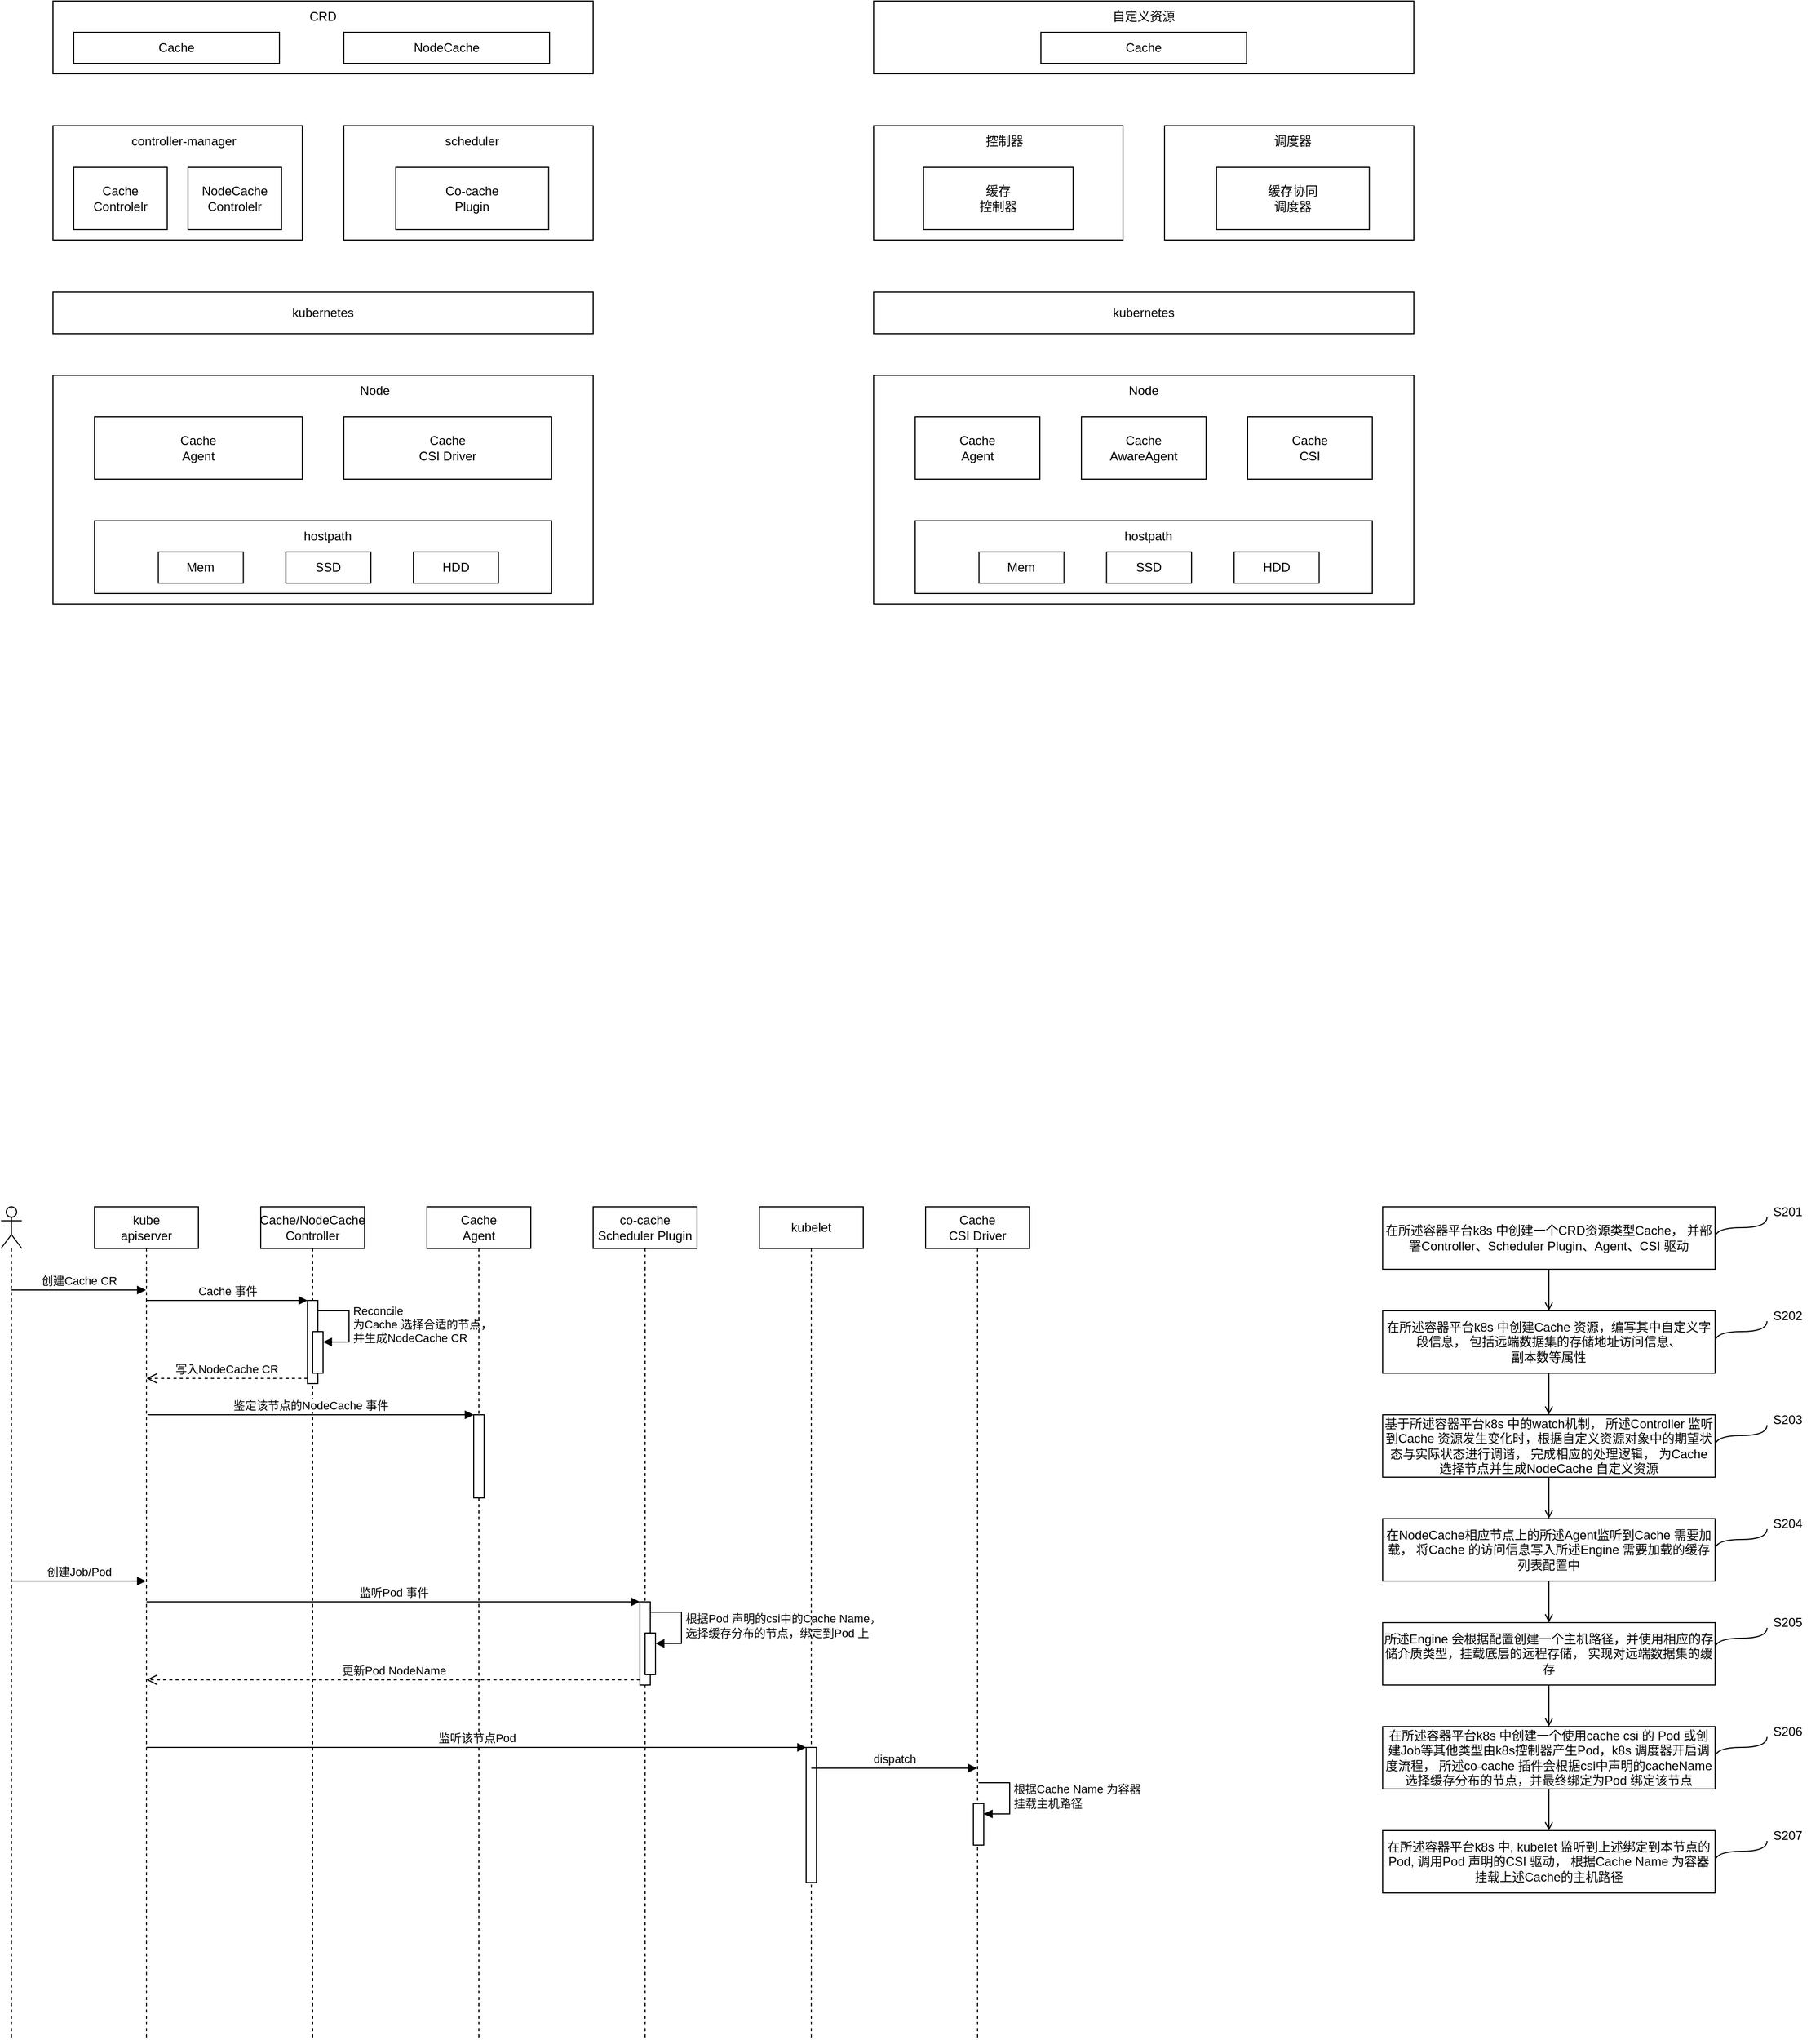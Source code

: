 <mxfile version="21.2.3" type="github">
  <diagram name="第 1 页" id="z0oG-mKyvX9SuO6VliDq">
    <mxGraphModel dx="1434" dy="756" grid="0" gridSize="10" guides="1" tooltips="1" connect="1" arrows="1" fold="1" page="0" pageScale="1" pageWidth="827" pageHeight="1169" math="0" shadow="0">
      <root>
        <mxCell id="0" />
        <mxCell id="1" parent="0" />
        <mxCell id="Hmux4KGo7t67pJO13rqE-40" value="kubernetes" style="rounded=0;whiteSpace=wrap;html=1;" vertex="1" parent="1">
          <mxGeometry x="80" y="320" width="520" height="40" as="geometry" />
        </mxCell>
        <mxCell id="Hmux4KGo7t67pJO13rqE-43" value="" style="group" vertex="1" connectable="0" parent="1">
          <mxGeometry x="80" y="160" width="240" height="110" as="geometry" />
        </mxCell>
        <mxCell id="Hmux4KGo7t67pJO13rqE-6" value="" style="rounded=0;whiteSpace=wrap;html=1;" vertex="1" parent="Hmux4KGo7t67pJO13rqE-43">
          <mxGeometry width="240" height="110" as="geometry" />
        </mxCell>
        <mxCell id="Hmux4KGo7t67pJO13rqE-8" value="controller-manager" style="text;html=1;strokeColor=none;fillColor=none;align=center;verticalAlign=middle;whiteSpace=wrap;rounded=0;movable=1;resizable=1;rotatable=1;deletable=1;editable=1;locked=0;connectable=1;" vertex="1" parent="Hmux4KGo7t67pJO13rqE-43">
          <mxGeometry x="36" width="180" height="30" as="geometry" />
        </mxCell>
        <mxCell id="Hmux4KGo7t67pJO13rqE-11" value="Cache &lt;br&gt;Controlelr" style="rounded=0;whiteSpace=wrap;html=1;" vertex="1" parent="Hmux4KGo7t67pJO13rqE-43">
          <mxGeometry x="20" y="40" width="90" height="60" as="geometry" />
        </mxCell>
        <mxCell id="Hmux4KGo7t67pJO13rqE-116" value="NodeCache &lt;br&gt;Controlelr" style="rounded=0;whiteSpace=wrap;html=1;" vertex="1" parent="Hmux4KGo7t67pJO13rqE-43">
          <mxGeometry x="130" y="40" width="90" height="60" as="geometry" />
        </mxCell>
        <mxCell id="Hmux4KGo7t67pJO13rqE-36" value="" style="rounded=0;whiteSpace=wrap;html=1;" vertex="1" parent="1">
          <mxGeometry x="360" y="160" width="240" height="110" as="geometry" />
        </mxCell>
        <mxCell id="Hmux4KGo7t67pJO13rqE-37" value="scheduler" style="text;html=1;strokeColor=none;fillColor=none;align=center;verticalAlign=middle;whiteSpace=wrap;rounded=0;movable=1;resizable=1;rotatable=1;deletable=1;editable=1;locked=0;connectable=1;" vertex="1" parent="1">
          <mxGeometry x="412.141" y="160" width="142.857" height="30" as="geometry" />
        </mxCell>
        <mxCell id="Hmux4KGo7t67pJO13rqE-38" value="Co-cache&lt;br&gt;Plugin" style="rounded=0;whiteSpace=wrap;html=1;" vertex="1" parent="1">
          <mxGeometry x="410" y="200" width="147.14" height="60" as="geometry" />
        </mxCell>
        <mxCell id="Hmux4KGo7t67pJO13rqE-48" value="Cache/NodeCache&lt;br&gt;Controller" style="shape=umlLifeline;perimeter=lifelinePerimeter;whiteSpace=wrap;html=1;container=1;dropTarget=0;collapsible=0;recursiveResize=0;outlineConnect=0;portConstraint=eastwest;newEdgeStyle={&quot;edgeStyle&quot;:&quot;elbowEdgeStyle&quot;,&quot;elbow&quot;:&quot;vertical&quot;,&quot;curved&quot;:0,&quot;rounded&quot;:0};" vertex="1" parent="1">
          <mxGeometry x="280" y="1200" width="100" height="800" as="geometry" />
        </mxCell>
        <mxCell id="Hmux4KGo7t67pJO13rqE-81" value="" style="html=1;points=[];perimeter=orthogonalPerimeter;outlineConnect=0;targetShapes=umlLifeline;portConstraint=eastwest;newEdgeStyle={&quot;edgeStyle&quot;:&quot;elbowEdgeStyle&quot;,&quot;elbow&quot;:&quot;vertical&quot;,&quot;curved&quot;:0,&quot;rounded&quot;:0};" vertex="1" parent="Hmux4KGo7t67pJO13rqE-48">
          <mxGeometry x="45" y="90" width="10" height="80" as="geometry" />
        </mxCell>
        <mxCell id="Hmux4KGo7t67pJO13rqE-84" value="" style="html=1;points=[];perimeter=orthogonalPerimeter;outlineConnect=0;targetShapes=umlLifeline;portConstraint=eastwest;newEdgeStyle={&quot;edgeStyle&quot;:&quot;elbowEdgeStyle&quot;,&quot;elbow&quot;:&quot;vertical&quot;,&quot;curved&quot;:0,&quot;rounded&quot;:0};" vertex="1" parent="Hmux4KGo7t67pJO13rqE-48">
          <mxGeometry x="50" y="120" width="10" height="40" as="geometry" />
        </mxCell>
        <mxCell id="Hmux4KGo7t67pJO13rqE-85" value="Reconcile&lt;br&gt;为Cache 选择合适的节点，&lt;br&gt;并生成NodeCache CR" style="html=1;align=left;spacingLeft=2;endArrow=block;rounded=0;edgeStyle=orthogonalEdgeStyle;curved=0;rounded=0;" edge="1" target="Hmux4KGo7t67pJO13rqE-84" parent="Hmux4KGo7t67pJO13rqE-48">
          <mxGeometry relative="1" as="geometry">
            <mxPoint x="55" y="100" as="sourcePoint" />
            <Array as="points">
              <mxPoint x="85" y="130" />
            </Array>
          </mxGeometry>
        </mxCell>
        <mxCell id="Hmux4KGo7t67pJO13rqE-49" value="Cache&lt;br&gt;Agent" style="shape=umlLifeline;perimeter=lifelinePerimeter;whiteSpace=wrap;html=1;container=1;dropTarget=0;collapsible=0;recursiveResize=0;outlineConnect=0;portConstraint=eastwest;newEdgeStyle={&quot;edgeStyle&quot;:&quot;elbowEdgeStyle&quot;,&quot;elbow&quot;:&quot;vertical&quot;,&quot;curved&quot;:0,&quot;rounded&quot;:0};" vertex="1" parent="1">
          <mxGeometry x="440" y="1200" width="100" height="800" as="geometry" />
        </mxCell>
        <mxCell id="Hmux4KGo7t67pJO13rqE-86" value="" style="html=1;points=[];perimeter=orthogonalPerimeter;outlineConnect=0;targetShapes=umlLifeline;portConstraint=eastwest;newEdgeStyle={&quot;edgeStyle&quot;:&quot;elbowEdgeStyle&quot;,&quot;elbow&quot;:&quot;vertical&quot;,&quot;curved&quot;:0,&quot;rounded&quot;:0};" vertex="1" parent="Hmux4KGo7t67pJO13rqE-49">
          <mxGeometry x="45" y="200" width="10" height="80" as="geometry" />
        </mxCell>
        <mxCell id="Hmux4KGo7t67pJO13rqE-50" value="co-cache&lt;br&gt;Scheduler Plugin" style="shape=umlLifeline;perimeter=lifelinePerimeter;whiteSpace=wrap;html=1;container=1;dropTarget=0;collapsible=0;recursiveResize=0;outlineConnect=0;portConstraint=eastwest;newEdgeStyle={&quot;edgeStyle&quot;:&quot;elbowEdgeStyle&quot;,&quot;elbow&quot;:&quot;vertical&quot;,&quot;curved&quot;:0,&quot;rounded&quot;:0};" vertex="1" parent="1">
          <mxGeometry x="600" y="1200" width="100" height="800" as="geometry" />
        </mxCell>
        <mxCell id="Hmux4KGo7t67pJO13rqE-120" value="" style="html=1;points=[];perimeter=orthogonalPerimeter;outlineConnect=0;targetShapes=umlLifeline;portConstraint=eastwest;newEdgeStyle={&quot;edgeStyle&quot;:&quot;elbowEdgeStyle&quot;,&quot;elbow&quot;:&quot;vertical&quot;,&quot;curved&quot;:0,&quot;rounded&quot;:0};" vertex="1" parent="Hmux4KGo7t67pJO13rqE-50">
          <mxGeometry x="45" y="380" width="10" height="80" as="geometry" />
        </mxCell>
        <mxCell id="Hmux4KGo7t67pJO13rqE-123" value="" style="html=1;points=[];perimeter=orthogonalPerimeter;outlineConnect=0;targetShapes=umlLifeline;portConstraint=eastwest;newEdgeStyle={&quot;edgeStyle&quot;:&quot;elbowEdgeStyle&quot;,&quot;elbow&quot;:&quot;vertical&quot;,&quot;curved&quot;:0,&quot;rounded&quot;:0};" vertex="1" parent="Hmux4KGo7t67pJO13rqE-50">
          <mxGeometry x="50" y="410" width="10" height="40" as="geometry" />
        </mxCell>
        <mxCell id="Hmux4KGo7t67pJO13rqE-124" value="根据Pod 声明的csi中的Cache Name，&lt;br&gt;选择缓存分布的节点，绑定到Pod 上" style="html=1;align=left;spacingLeft=2;endArrow=block;rounded=0;edgeStyle=orthogonalEdgeStyle;curved=0;rounded=0;" edge="1" target="Hmux4KGo7t67pJO13rqE-123" parent="Hmux4KGo7t67pJO13rqE-50">
          <mxGeometry relative="1" as="geometry">
            <mxPoint x="55" y="390" as="sourcePoint" />
            <Array as="points">
              <mxPoint x="85" y="420" />
            </Array>
          </mxGeometry>
        </mxCell>
        <mxCell id="Hmux4KGo7t67pJO13rqE-52" value="" style="shape=umlLifeline;perimeter=lifelinePerimeter;whiteSpace=wrap;html=1;container=1;dropTarget=0;collapsible=0;recursiveResize=0;outlineConnect=0;portConstraint=eastwest;newEdgeStyle={&quot;edgeStyle&quot;:&quot;elbowEdgeStyle&quot;,&quot;elbow&quot;:&quot;vertical&quot;,&quot;curved&quot;:0,&quot;rounded&quot;:0};participant=umlActor;" vertex="1" parent="1">
          <mxGeometry x="30" y="1200" width="20" height="800" as="geometry" />
        </mxCell>
        <mxCell id="Hmux4KGo7t67pJO13rqE-53" value="kube&lt;br&gt;apiserver" style="shape=umlLifeline;perimeter=lifelinePerimeter;whiteSpace=wrap;html=1;container=1;dropTarget=0;collapsible=0;recursiveResize=0;outlineConnect=0;portConstraint=eastwest;newEdgeStyle={&quot;edgeStyle&quot;:&quot;elbowEdgeStyle&quot;,&quot;elbow&quot;:&quot;vertical&quot;,&quot;curved&quot;:0,&quot;rounded&quot;:0};" vertex="1" parent="1">
          <mxGeometry x="120" y="1200" width="100" height="800" as="geometry" />
        </mxCell>
        <mxCell id="Hmux4KGo7t67pJO13rqE-55" value="创建Cache CR" style="html=1;verticalAlign=bottom;endArrow=block;edgeStyle=elbowEdgeStyle;elbow=vertical;curved=0;rounded=0;" edge="1" parent="1" target="Hmux4KGo7t67pJO13rqE-53">
          <mxGeometry width="80" relative="1" as="geometry">
            <mxPoint x="40" y="1280" as="sourcePoint" />
            <mxPoint x="120" y="1280" as="targetPoint" />
          </mxGeometry>
        </mxCell>
        <mxCell id="Hmux4KGo7t67pJO13rqE-82" value="Cache 事件" style="html=1;verticalAlign=bottom;endArrow=block;edgeStyle=elbowEdgeStyle;elbow=vertical;curved=0;rounded=0;" edge="1" target="Hmux4KGo7t67pJO13rqE-81" parent="1">
          <mxGeometry x="0.006" relative="1" as="geometry">
            <mxPoint x="170" y="1290" as="sourcePoint" />
            <mxPoint as="offset" />
          </mxGeometry>
        </mxCell>
        <mxCell id="Hmux4KGo7t67pJO13rqE-83" value="写入NodeCache CR" style="html=1;verticalAlign=bottom;endArrow=open;dashed=1;endSize=8;edgeStyle=elbowEdgeStyle;elbow=vertical;curved=0;rounded=0;" edge="1" source="Hmux4KGo7t67pJO13rqE-81" parent="1">
          <mxGeometry x="0.006" relative="1" as="geometry">
            <mxPoint x="170" y="1365" as="targetPoint" />
            <mxPoint as="offset" />
          </mxGeometry>
        </mxCell>
        <mxCell id="Hmux4KGo7t67pJO13rqE-87" value="鉴定该节点的NodeCache 事件" style="html=1;verticalAlign=bottom;endArrow=block;edgeStyle=elbowEdgeStyle;elbow=vertical;curved=0;rounded=0;" edge="1" target="Hmux4KGo7t67pJO13rqE-86" parent="1">
          <mxGeometry relative="1" as="geometry">
            <mxPoint x="171" y="1400" as="sourcePoint" />
          </mxGeometry>
        </mxCell>
        <mxCell id="Hmux4KGo7t67pJO13rqE-90" value="" style="group" vertex="1" connectable="0" parent="1">
          <mxGeometry x="870" y="40" width="520" height="70" as="geometry" />
        </mxCell>
        <mxCell id="Hmux4KGo7t67pJO13rqE-91" value="" style="rounded=0;whiteSpace=wrap;html=1;" vertex="1" parent="Hmux4KGo7t67pJO13rqE-90">
          <mxGeometry width="520" height="70" as="geometry" />
        </mxCell>
        <mxCell id="Hmux4KGo7t67pJO13rqE-92" value="Cache" style="rounded=0;whiteSpace=wrap;html=1;" vertex="1" parent="Hmux4KGo7t67pJO13rqE-90">
          <mxGeometry x="161" y="30" width="198" height="30" as="geometry" />
        </mxCell>
        <mxCell id="Hmux4KGo7t67pJO13rqE-93" value="自定义资源" style="text;html=1;strokeColor=none;fillColor=none;align=center;verticalAlign=middle;whiteSpace=wrap;rounded=0;" vertex="1" parent="Hmux4KGo7t67pJO13rqE-90">
          <mxGeometry x="104.0" width="312.0" height="30" as="geometry" />
        </mxCell>
        <mxCell id="Hmux4KGo7t67pJO13rqE-94" value="kubernetes" style="rounded=0;whiteSpace=wrap;html=1;" vertex="1" parent="1">
          <mxGeometry x="870" y="320" width="520" height="40" as="geometry" />
        </mxCell>
        <mxCell id="Hmux4KGo7t67pJO13rqE-95" value="" style="group" vertex="1" connectable="0" parent="1">
          <mxGeometry x="870" y="400" width="520" height="220" as="geometry" />
        </mxCell>
        <mxCell id="Hmux4KGo7t67pJO13rqE-96" value="" style="rounded=0;whiteSpace=wrap;html=1;" vertex="1" parent="Hmux4KGo7t67pJO13rqE-95">
          <mxGeometry width="520" height="220" as="geometry" />
        </mxCell>
        <mxCell id="Hmux4KGo7t67pJO13rqE-97" value="Node" style="text;html=1;strokeColor=none;fillColor=none;align=center;verticalAlign=middle;whiteSpace=wrap;rounded=0;" vertex="1" parent="Hmux4KGo7t67pJO13rqE-95">
          <mxGeometry x="170" width="180" height="30" as="geometry" />
        </mxCell>
        <mxCell id="Hmux4KGo7t67pJO13rqE-98" value="" style="group" vertex="1" connectable="0" parent="Hmux4KGo7t67pJO13rqE-95">
          <mxGeometry x="40" y="40" width="440" height="60" as="geometry" />
        </mxCell>
        <mxCell id="Hmux4KGo7t67pJO13rqE-99" value="Cache&lt;br&gt;Agent" style="rounded=0;whiteSpace=wrap;html=1;" vertex="1" parent="Hmux4KGo7t67pJO13rqE-98">
          <mxGeometry width="120" height="60" as="geometry" />
        </mxCell>
        <mxCell id="Hmux4KGo7t67pJO13rqE-100" value="Cache&lt;br&gt;AwareAgent" style="rounded=0;whiteSpace=wrap;html=1;" vertex="1" parent="Hmux4KGo7t67pJO13rqE-98">
          <mxGeometry x="160" width="120" height="60" as="geometry" />
        </mxCell>
        <mxCell id="Hmux4KGo7t67pJO13rqE-101" value="Cache&lt;br&gt;CSI" style="rounded=0;whiteSpace=wrap;html=1;" vertex="1" parent="Hmux4KGo7t67pJO13rqE-98">
          <mxGeometry x="320" width="120" height="60" as="geometry" />
        </mxCell>
        <mxCell id="Hmux4KGo7t67pJO13rqE-102" value="" style="group" vertex="1" connectable="0" parent="Hmux4KGo7t67pJO13rqE-95">
          <mxGeometry x="40" y="140" width="440" height="70" as="geometry" />
        </mxCell>
        <mxCell id="Hmux4KGo7t67pJO13rqE-103" value="" style="rounded=0;whiteSpace=wrap;html=1;" vertex="1" parent="Hmux4KGo7t67pJO13rqE-102">
          <mxGeometry width="440" height="70" as="geometry" />
        </mxCell>
        <mxCell id="Hmux4KGo7t67pJO13rqE-104" value="hostpath" style="text;html=1;strokeColor=none;fillColor=none;align=center;verticalAlign=middle;whiteSpace=wrap;rounded=0;" vertex="1" parent="Hmux4KGo7t67pJO13rqE-102">
          <mxGeometry x="194.419" width="61.395" height="30" as="geometry" />
        </mxCell>
        <mxCell id="Hmux4KGo7t67pJO13rqE-105" value="SSD" style="rounded=0;whiteSpace=wrap;html=1;" vertex="1" parent="Hmux4KGo7t67pJO13rqE-102">
          <mxGeometry x="184.186" y="30" width="81.86" height="30" as="geometry" />
        </mxCell>
        <mxCell id="Hmux4KGo7t67pJO13rqE-106" value="Mem" style="rounded=0;whiteSpace=wrap;html=1;" vertex="1" parent="Hmux4KGo7t67pJO13rqE-102">
          <mxGeometry x="61.395" y="30" width="81.86" height="30" as="geometry" />
        </mxCell>
        <mxCell id="Hmux4KGo7t67pJO13rqE-107" value="HDD" style="rounded=0;whiteSpace=wrap;html=1;" vertex="1" parent="Hmux4KGo7t67pJO13rqE-102">
          <mxGeometry x="306.977" y="30" width="81.86" height="30" as="geometry" />
        </mxCell>
        <mxCell id="Hmux4KGo7t67pJO13rqE-108" value="" style="group" vertex="1" connectable="0" parent="1">
          <mxGeometry x="870" y="160" width="240" height="110" as="geometry" />
        </mxCell>
        <mxCell id="Hmux4KGo7t67pJO13rqE-109" value="" style="rounded=0;whiteSpace=wrap;html=1;" vertex="1" parent="Hmux4KGo7t67pJO13rqE-108">
          <mxGeometry width="240" height="110" as="geometry" />
        </mxCell>
        <mxCell id="Hmux4KGo7t67pJO13rqE-110" value="控制器" style="text;html=1;strokeColor=none;fillColor=none;align=center;verticalAlign=middle;whiteSpace=wrap;rounded=0;movable=1;resizable=1;rotatable=1;deletable=1;editable=1;locked=0;connectable=1;" vertex="1" parent="Hmux4KGo7t67pJO13rqE-108">
          <mxGeometry x="36" width="180" height="30" as="geometry" />
        </mxCell>
        <mxCell id="Hmux4KGo7t67pJO13rqE-111" value="缓存&lt;br&gt;控制器" style="rounded=0;whiteSpace=wrap;html=1;" vertex="1" parent="Hmux4KGo7t67pJO13rqE-108">
          <mxGeometry x="48" y="40" width="144" height="60" as="geometry" />
        </mxCell>
        <mxCell id="Hmux4KGo7t67pJO13rqE-112" value="" style="rounded=0;whiteSpace=wrap;html=1;" vertex="1" parent="1">
          <mxGeometry x="1150" y="160" width="240" height="110" as="geometry" />
        </mxCell>
        <mxCell id="Hmux4KGo7t67pJO13rqE-113" value="调度器" style="text;html=1;strokeColor=none;fillColor=none;align=center;verticalAlign=middle;whiteSpace=wrap;rounded=0;movable=1;resizable=1;rotatable=1;deletable=1;editable=1;locked=0;connectable=1;" vertex="1" parent="1">
          <mxGeometry x="1202.141" y="160" width="142.857" height="30" as="geometry" />
        </mxCell>
        <mxCell id="Hmux4KGo7t67pJO13rqE-114" value="缓存协同&lt;br&gt;调度器" style="rounded=0;whiteSpace=wrap;html=1;" vertex="1" parent="1">
          <mxGeometry x="1200" y="200" width="147.14" height="60" as="geometry" />
        </mxCell>
        <mxCell id="Hmux4KGo7t67pJO13rqE-1" value="" style="rounded=0;whiteSpace=wrap;html=1;" vertex="1" parent="1">
          <mxGeometry x="80" y="40" width="520" height="70" as="geometry" />
        </mxCell>
        <mxCell id="Hmux4KGo7t67pJO13rqE-3" value="Cache" style="rounded=0;whiteSpace=wrap;html=1;" vertex="1" parent="1">
          <mxGeometry x="100" y="70" width="198" height="30" as="geometry" />
        </mxCell>
        <mxCell id="Hmux4KGo7t67pJO13rqE-5" value="CRD" style="text;html=1;strokeColor=none;fillColor=none;align=center;verticalAlign=middle;whiteSpace=wrap;rounded=0;" vertex="1" parent="1">
          <mxGeometry x="184" y="40" width="312.0" height="30" as="geometry" />
        </mxCell>
        <mxCell id="Hmux4KGo7t67pJO13rqE-115" value="NodeCache" style="rounded=0;whiteSpace=wrap;html=1;" vertex="1" parent="1">
          <mxGeometry x="360" y="70" width="198" height="30" as="geometry" />
        </mxCell>
        <mxCell id="Hmux4KGo7t67pJO13rqE-12" value="" style="rounded=0;whiteSpace=wrap;html=1;" vertex="1" parent="1">
          <mxGeometry x="80" y="400" width="520" height="220" as="geometry" />
        </mxCell>
        <mxCell id="Hmux4KGo7t67pJO13rqE-14" value="Node" style="text;html=1;strokeColor=none;fillColor=none;align=center;verticalAlign=middle;whiteSpace=wrap;rounded=0;" vertex="1" parent="1">
          <mxGeometry x="300" y="400" width="180" height="30" as="geometry" />
        </mxCell>
        <mxCell id="Hmux4KGo7t67pJO13rqE-32" value="" style="group" vertex="1" connectable="0" parent="1">
          <mxGeometry x="120" y="540" width="440" height="70" as="geometry" />
        </mxCell>
        <mxCell id="Hmux4KGo7t67pJO13rqE-25" value="" style="rounded=0;whiteSpace=wrap;html=1;" vertex="1" parent="Hmux4KGo7t67pJO13rqE-32">
          <mxGeometry width="440" height="70" as="geometry" />
        </mxCell>
        <mxCell id="Hmux4KGo7t67pJO13rqE-26" value="hostpath" style="text;html=1;strokeColor=none;fillColor=none;align=center;verticalAlign=middle;whiteSpace=wrap;rounded=0;" vertex="1" parent="Hmux4KGo7t67pJO13rqE-32">
          <mxGeometry x="194.419" width="61.395" height="30" as="geometry" />
        </mxCell>
        <mxCell id="Hmux4KGo7t67pJO13rqE-28" value="SSD" style="rounded=0;whiteSpace=wrap;html=1;" vertex="1" parent="Hmux4KGo7t67pJO13rqE-32">
          <mxGeometry x="184.186" y="30" width="81.86" height="30" as="geometry" />
        </mxCell>
        <mxCell id="Hmux4KGo7t67pJO13rqE-30" value="Mem" style="rounded=0;whiteSpace=wrap;html=1;" vertex="1" parent="Hmux4KGo7t67pJO13rqE-32">
          <mxGeometry x="61.395" y="30" width="81.86" height="30" as="geometry" />
        </mxCell>
        <mxCell id="Hmux4KGo7t67pJO13rqE-31" value="HDD" style="rounded=0;whiteSpace=wrap;html=1;" vertex="1" parent="Hmux4KGo7t67pJO13rqE-32">
          <mxGeometry x="306.977" y="30" width="81.86" height="30" as="geometry" />
        </mxCell>
        <mxCell id="Hmux4KGo7t67pJO13rqE-15" value="Cache&lt;br&gt;Agent" style="rounded=0;whiteSpace=wrap;html=1;" vertex="1" parent="1">
          <mxGeometry x="120" y="440" width="200" height="60" as="geometry" />
        </mxCell>
        <mxCell id="Hmux4KGo7t67pJO13rqE-17" value="Cache&lt;br&gt;CSI Driver" style="rounded=0;whiteSpace=wrap;html=1;" vertex="1" parent="1">
          <mxGeometry x="360" y="440" width="200" height="60" as="geometry" />
        </mxCell>
        <mxCell id="Hmux4KGo7t67pJO13rqE-118" value="创建Job/Pod" style="html=1;verticalAlign=bottom;endArrow=block;edgeStyle=elbowEdgeStyle;elbow=vertical;curved=0;rounded=0;" edge="1" parent="1" target="Hmux4KGo7t67pJO13rqE-53">
          <mxGeometry width="80" relative="1" as="geometry">
            <mxPoint x="40" y="1560" as="sourcePoint" />
            <mxPoint x="120" y="1560" as="targetPoint" />
          </mxGeometry>
        </mxCell>
        <mxCell id="Hmux4KGo7t67pJO13rqE-121" value="监听Pod 事件" style="html=1;verticalAlign=bottom;endArrow=block;edgeStyle=elbowEdgeStyle;elbow=vertical;curved=0;rounded=0;" edge="1" target="Hmux4KGo7t67pJO13rqE-120" parent="1">
          <mxGeometry relative="1" as="geometry">
            <mxPoint x="170" y="1580" as="sourcePoint" />
          </mxGeometry>
        </mxCell>
        <mxCell id="Hmux4KGo7t67pJO13rqE-122" value="更新Pod NodeName" style="html=1;verticalAlign=bottom;endArrow=open;dashed=1;endSize=8;edgeStyle=elbowEdgeStyle;elbow=vertical;curved=0;rounded=0;" edge="1" source="Hmux4KGo7t67pJO13rqE-120" parent="1">
          <mxGeometry relative="1" as="geometry">
            <mxPoint x="170" y="1655" as="targetPoint" />
          </mxGeometry>
        </mxCell>
        <mxCell id="Hmux4KGo7t67pJO13rqE-137" value="kubelet" style="shape=umlLifeline;perimeter=lifelinePerimeter;whiteSpace=wrap;html=1;container=1;dropTarget=0;collapsible=0;recursiveResize=0;outlineConnect=0;portConstraint=eastwest;newEdgeStyle={&quot;edgeStyle&quot;:&quot;elbowEdgeStyle&quot;,&quot;elbow&quot;:&quot;vertical&quot;,&quot;curved&quot;:0,&quot;rounded&quot;:0};" vertex="1" parent="1">
          <mxGeometry x="760" y="1200" width="100" height="800" as="geometry" />
        </mxCell>
        <mxCell id="Hmux4KGo7t67pJO13rqE-139" value="" style="html=1;points=[];perimeter=orthogonalPerimeter;outlineConnect=0;targetShapes=umlLifeline;portConstraint=eastwest;newEdgeStyle={&quot;edgeStyle&quot;:&quot;elbowEdgeStyle&quot;,&quot;elbow&quot;:&quot;vertical&quot;,&quot;curved&quot;:0,&quot;rounded&quot;:0};" vertex="1" parent="Hmux4KGo7t67pJO13rqE-137">
          <mxGeometry x="45" y="520" width="10" height="130" as="geometry" />
        </mxCell>
        <mxCell id="Hmux4KGo7t67pJO13rqE-138" value="Cache&lt;br&gt;CSI Driver" style="shape=umlLifeline;perimeter=lifelinePerimeter;whiteSpace=wrap;html=1;container=1;dropTarget=0;collapsible=0;recursiveResize=0;outlineConnect=0;portConstraint=eastwest;newEdgeStyle={&quot;edgeStyle&quot;:&quot;elbowEdgeStyle&quot;,&quot;elbow&quot;:&quot;vertical&quot;,&quot;curved&quot;:0,&quot;rounded&quot;:0};" vertex="1" parent="1">
          <mxGeometry x="920" y="1200" width="100" height="800" as="geometry" />
        </mxCell>
        <mxCell id="Hmux4KGo7t67pJO13rqE-144" value="" style="html=1;points=[];perimeter=orthogonalPerimeter;outlineConnect=0;targetShapes=umlLifeline;portConstraint=eastwest;newEdgeStyle={&quot;edgeStyle&quot;:&quot;elbowEdgeStyle&quot;,&quot;elbow&quot;:&quot;vertical&quot;,&quot;curved&quot;:0,&quot;rounded&quot;:0};" vertex="1" parent="Hmux4KGo7t67pJO13rqE-138">
          <mxGeometry x="46" y="574" width="10" height="40" as="geometry" />
        </mxCell>
        <mxCell id="Hmux4KGo7t67pJO13rqE-145" value="根据Cache Name 为容器&lt;br&gt;挂载主机路径" style="html=1;align=left;spacingLeft=2;endArrow=block;rounded=0;edgeStyle=orthogonalEdgeStyle;curved=0;rounded=0;" edge="1" target="Hmux4KGo7t67pJO13rqE-144" parent="Hmux4KGo7t67pJO13rqE-138">
          <mxGeometry relative="1" as="geometry">
            <mxPoint x="51" y="554" as="sourcePoint" />
            <Array as="points">
              <mxPoint x="81" y="584" />
            </Array>
          </mxGeometry>
        </mxCell>
        <mxCell id="Hmux4KGo7t67pJO13rqE-140" value="监听该节点Pod" style="html=1;verticalAlign=bottom;endArrow=block;edgeStyle=elbowEdgeStyle;elbow=vertical;curved=0;rounded=0;" edge="1" target="Hmux4KGo7t67pJO13rqE-139" parent="1">
          <mxGeometry relative="1" as="geometry">
            <mxPoint x="170" y="1720" as="sourcePoint" />
          </mxGeometry>
        </mxCell>
        <mxCell id="Hmux4KGo7t67pJO13rqE-146" value="dispatch" style="html=1;verticalAlign=bottom;endArrow=block;edgeStyle=elbowEdgeStyle;elbow=vertical;curved=0;rounded=0;" edge="1" parent="1" target="Hmux4KGo7t67pJO13rqE-138">
          <mxGeometry width="80" relative="1" as="geometry">
            <mxPoint x="810" y="1740" as="sourcePoint" />
            <mxPoint x="890" y="1740" as="targetPoint" />
          </mxGeometry>
        </mxCell>
        <mxCell id="Hmux4KGo7t67pJO13rqE-167" value="" style="edgeStyle=orthogonalEdgeStyle;rounded=0;orthogonalLoop=1;jettySize=auto;html=1;endArrow=open;endFill=0;" edge="1" parent="1" source="Hmux4KGo7t67pJO13rqE-149" target="Hmux4KGo7t67pJO13rqE-154">
          <mxGeometry relative="1" as="geometry" />
        </mxCell>
        <mxCell id="Hmux4KGo7t67pJO13rqE-149" value="在所述容器平台k8s 中创建一个CRD资源类型Cache， 并部署Controller、Scheduler Plugin、Agent、CSI 驱动" style="rounded=0;whiteSpace=wrap;html=1;" vertex="1" parent="1">
          <mxGeometry x="1360" y="1200" width="320" height="60" as="geometry" />
        </mxCell>
        <mxCell id="Hmux4KGo7t67pJO13rqE-168" value="" style="edgeStyle=orthogonalEdgeStyle;rounded=0;orthogonalLoop=1;jettySize=auto;html=1;endArrow=open;endFill=0;" edge="1" parent="1" source="Hmux4KGo7t67pJO13rqE-154" target="Hmux4KGo7t67pJO13rqE-156">
          <mxGeometry relative="1" as="geometry" />
        </mxCell>
        <mxCell id="Hmux4KGo7t67pJO13rqE-154" value="在所述容器平台k8s 中创建Cache 资源，编写其中自定义字段信息， 包括远端数据集的存储地址访问信息、&lt;br&gt;副本数等属性" style="rounded=0;whiteSpace=wrap;html=1;" vertex="1" parent="1">
          <mxGeometry x="1360" y="1300" width="320" height="60" as="geometry" />
        </mxCell>
        <mxCell id="Hmux4KGo7t67pJO13rqE-169" value="" style="edgeStyle=orthogonalEdgeStyle;rounded=0;orthogonalLoop=1;jettySize=auto;html=1;endArrow=open;endFill=0;" edge="1" parent="1" source="Hmux4KGo7t67pJO13rqE-156" target="Hmux4KGo7t67pJO13rqE-157">
          <mxGeometry relative="1" as="geometry" />
        </mxCell>
        <mxCell id="Hmux4KGo7t67pJO13rqE-156" value="基于所述容器平台k8s 中的watch机制， 所述Controller 监听到Cache 资源发生变化时，根据自定义资源对象中的期望状态与实际状态进行调谐， 完成相应的处理逻辑， 为Cache 选择节点并生成NodeCache 自定义资源" style="rounded=0;whiteSpace=wrap;html=1;" vertex="1" parent="1">
          <mxGeometry x="1360" y="1400" width="320" height="60" as="geometry" />
        </mxCell>
        <mxCell id="Hmux4KGo7t67pJO13rqE-170" value="" style="edgeStyle=orthogonalEdgeStyle;rounded=0;orthogonalLoop=1;jettySize=auto;html=1;endArrow=open;endFill=0;" edge="1" parent="1" source="Hmux4KGo7t67pJO13rqE-157" target="Hmux4KGo7t67pJO13rqE-158">
          <mxGeometry relative="1" as="geometry" />
        </mxCell>
        <mxCell id="Hmux4KGo7t67pJO13rqE-157" value="在NodeCache相应节点上的所述Agent监听到Cache 需要加载， 将Cache 的访问信息写入所述Engine 需要加载的缓存列表配置中" style="rounded=0;whiteSpace=wrap;html=1;" vertex="1" parent="1">
          <mxGeometry x="1360" y="1500" width="320" height="60" as="geometry" />
        </mxCell>
        <mxCell id="Hmux4KGo7t67pJO13rqE-171" value="" style="edgeStyle=orthogonalEdgeStyle;rounded=0;orthogonalLoop=1;jettySize=auto;html=1;endArrow=open;endFill=0;" edge="1" parent="1" source="Hmux4KGo7t67pJO13rqE-158" target="Hmux4KGo7t67pJO13rqE-159">
          <mxGeometry relative="1" as="geometry" />
        </mxCell>
        <mxCell id="Hmux4KGo7t67pJO13rqE-158" value="所述Engine 会根据配置创建一个主机路径，并使用相应的存储介质类型，挂载底层的远程存储， 实现对远端数据集的缓存" style="rounded=0;whiteSpace=wrap;html=1;" vertex="1" parent="1">
          <mxGeometry x="1360" y="1600" width="320" height="60" as="geometry" />
        </mxCell>
        <mxCell id="Hmux4KGo7t67pJO13rqE-172" value="" style="edgeStyle=orthogonalEdgeStyle;rounded=0;orthogonalLoop=1;jettySize=auto;html=1;endArrow=open;endFill=0;" edge="1" parent="1" source="Hmux4KGo7t67pJO13rqE-159" target="Hmux4KGo7t67pJO13rqE-160">
          <mxGeometry relative="1" as="geometry" />
        </mxCell>
        <mxCell id="Hmux4KGo7t67pJO13rqE-159" value="在所述容器平台k8s 中创建一个使用cache csi 的 Pod 或创建Job等其他类型由k8s控制器产生Pod，k8s 调度器开启调度流程， 所述co-cache 插件会根据csi中声明的cacheName 选择缓存分布的节点，并最终绑定为Pod 绑定该节点" style="rounded=0;whiteSpace=wrap;html=1;" vertex="1" parent="1">
          <mxGeometry x="1360" y="1700" width="320" height="60" as="geometry" />
        </mxCell>
        <mxCell id="Hmux4KGo7t67pJO13rqE-160" value="在所述容器平台k8s 中, kubelet 监听到上述绑定到本节点的Pod, 调用Pod 声明的CSI 驱动，  根据Cache Name 为容器挂载上述Cache的主机路径" style="rounded=0;whiteSpace=wrap;html=1;" vertex="1" parent="1">
          <mxGeometry x="1360" y="1800" width="320" height="60" as="geometry" />
        </mxCell>
        <mxCell id="Hmux4KGo7t67pJO13rqE-183" value="" style="group" vertex="1" connectable="0" parent="1">
          <mxGeometry x="1680" y="1190" width="100" height="30" as="geometry" />
        </mxCell>
        <mxCell id="Hmux4KGo7t67pJO13rqE-181" value="" style="endArrow=none;html=1;rounded=0;elbow=vertical;edgeStyle=orthogonalEdgeStyle;curved=1;" edge="1" parent="Hmux4KGo7t67pJO13rqE-183">
          <mxGeometry width="50" height="50" relative="1" as="geometry">
            <mxPoint y="40" as="sourcePoint" />
            <mxPoint x="50" y="20" as="targetPoint" />
            <Array as="points">
              <mxPoint y="30" />
              <mxPoint x="50" y="30" />
            </Array>
          </mxGeometry>
        </mxCell>
        <mxCell id="Hmux4KGo7t67pJO13rqE-182" value="S201" style="text;html=1;strokeColor=none;fillColor=none;align=center;verticalAlign=middle;whiteSpace=wrap;rounded=0;" vertex="1" parent="Hmux4KGo7t67pJO13rqE-183">
          <mxGeometry x="40" width="60" height="30" as="geometry" />
        </mxCell>
        <mxCell id="Hmux4KGo7t67pJO13rqE-185" value="" style="group" vertex="1" connectable="0" parent="1">
          <mxGeometry x="1680" y="1290" width="100" height="30" as="geometry" />
        </mxCell>
        <mxCell id="Hmux4KGo7t67pJO13rqE-186" value="" style="endArrow=none;html=1;rounded=0;elbow=vertical;edgeStyle=orthogonalEdgeStyle;curved=1;" edge="1" parent="Hmux4KGo7t67pJO13rqE-185">
          <mxGeometry width="50" height="50" relative="1" as="geometry">
            <mxPoint y="40" as="sourcePoint" />
            <mxPoint x="50" y="20" as="targetPoint" />
            <Array as="points">
              <mxPoint y="30" />
              <mxPoint x="50" y="30" />
            </Array>
          </mxGeometry>
        </mxCell>
        <mxCell id="Hmux4KGo7t67pJO13rqE-187" value="S202" style="text;html=1;strokeColor=none;fillColor=none;align=center;verticalAlign=middle;whiteSpace=wrap;rounded=0;" vertex="1" parent="Hmux4KGo7t67pJO13rqE-185">
          <mxGeometry x="40" width="60" height="30" as="geometry" />
        </mxCell>
        <mxCell id="Hmux4KGo7t67pJO13rqE-188" value="" style="group" vertex="1" connectable="0" parent="1">
          <mxGeometry x="1680" y="1390" width="100" height="30" as="geometry" />
        </mxCell>
        <mxCell id="Hmux4KGo7t67pJO13rqE-189" value="" style="endArrow=none;html=1;rounded=0;elbow=vertical;edgeStyle=orthogonalEdgeStyle;curved=1;" edge="1" parent="Hmux4KGo7t67pJO13rqE-188">
          <mxGeometry width="50" height="50" relative="1" as="geometry">
            <mxPoint y="40" as="sourcePoint" />
            <mxPoint x="50" y="20" as="targetPoint" />
            <Array as="points">
              <mxPoint y="30" />
              <mxPoint x="50" y="30" />
            </Array>
          </mxGeometry>
        </mxCell>
        <mxCell id="Hmux4KGo7t67pJO13rqE-190" value="S203" style="text;html=1;strokeColor=none;fillColor=none;align=center;verticalAlign=middle;whiteSpace=wrap;rounded=0;" vertex="1" parent="Hmux4KGo7t67pJO13rqE-188">
          <mxGeometry x="40" width="60" height="30" as="geometry" />
        </mxCell>
        <mxCell id="Hmux4KGo7t67pJO13rqE-191" value="" style="group" vertex="1" connectable="0" parent="1">
          <mxGeometry x="1680" y="1490" width="100" height="30" as="geometry" />
        </mxCell>
        <mxCell id="Hmux4KGo7t67pJO13rqE-192" value="" style="endArrow=none;html=1;rounded=0;elbow=vertical;edgeStyle=orthogonalEdgeStyle;curved=1;" edge="1" parent="Hmux4KGo7t67pJO13rqE-191">
          <mxGeometry width="50" height="50" relative="1" as="geometry">
            <mxPoint y="40" as="sourcePoint" />
            <mxPoint x="50" y="20" as="targetPoint" />
            <Array as="points">
              <mxPoint y="30" />
              <mxPoint x="50" y="30" />
            </Array>
          </mxGeometry>
        </mxCell>
        <mxCell id="Hmux4KGo7t67pJO13rqE-193" value="S204" style="text;html=1;strokeColor=none;fillColor=none;align=center;verticalAlign=middle;whiteSpace=wrap;rounded=0;" vertex="1" parent="Hmux4KGo7t67pJO13rqE-191">
          <mxGeometry x="40" width="60" height="30" as="geometry" />
        </mxCell>
        <mxCell id="Hmux4KGo7t67pJO13rqE-194" value="" style="group" vertex="1" connectable="0" parent="1">
          <mxGeometry x="1680" y="1585" width="100" height="30" as="geometry" />
        </mxCell>
        <mxCell id="Hmux4KGo7t67pJO13rqE-195" value="" style="endArrow=none;html=1;rounded=0;elbow=vertical;edgeStyle=orthogonalEdgeStyle;curved=1;" edge="1" parent="Hmux4KGo7t67pJO13rqE-194">
          <mxGeometry width="50" height="50" relative="1" as="geometry">
            <mxPoint y="40" as="sourcePoint" />
            <mxPoint x="50" y="20" as="targetPoint" />
            <Array as="points">
              <mxPoint y="30" />
              <mxPoint x="50" y="30" />
            </Array>
          </mxGeometry>
        </mxCell>
        <mxCell id="Hmux4KGo7t67pJO13rqE-196" value="S205" style="text;html=1;strokeColor=none;fillColor=none;align=center;verticalAlign=middle;whiteSpace=wrap;rounded=0;" vertex="1" parent="Hmux4KGo7t67pJO13rqE-194">
          <mxGeometry x="40" width="60" height="30" as="geometry" />
        </mxCell>
        <mxCell id="Hmux4KGo7t67pJO13rqE-197" value="" style="group" vertex="1" connectable="0" parent="1">
          <mxGeometry x="1680" y="1690" width="100" height="30" as="geometry" />
        </mxCell>
        <mxCell id="Hmux4KGo7t67pJO13rqE-198" value="" style="endArrow=none;html=1;rounded=0;elbow=vertical;edgeStyle=orthogonalEdgeStyle;curved=1;" edge="1" parent="Hmux4KGo7t67pJO13rqE-197">
          <mxGeometry width="50" height="50" relative="1" as="geometry">
            <mxPoint y="40" as="sourcePoint" />
            <mxPoint x="50" y="20" as="targetPoint" />
            <Array as="points">
              <mxPoint y="30" />
              <mxPoint x="50" y="30" />
            </Array>
          </mxGeometry>
        </mxCell>
        <mxCell id="Hmux4KGo7t67pJO13rqE-199" value="S206" style="text;html=1;strokeColor=none;fillColor=none;align=center;verticalAlign=middle;whiteSpace=wrap;rounded=0;" vertex="1" parent="Hmux4KGo7t67pJO13rqE-197">
          <mxGeometry x="40" width="60" height="30" as="geometry" />
        </mxCell>
        <mxCell id="Hmux4KGo7t67pJO13rqE-200" value="" style="group" vertex="1" connectable="0" parent="1">
          <mxGeometry x="1680" y="1790" width="100" height="30" as="geometry" />
        </mxCell>
        <mxCell id="Hmux4KGo7t67pJO13rqE-201" value="" style="endArrow=none;html=1;rounded=0;elbow=vertical;edgeStyle=orthogonalEdgeStyle;curved=1;" edge="1" parent="Hmux4KGo7t67pJO13rqE-200">
          <mxGeometry width="50" height="50" relative="1" as="geometry">
            <mxPoint y="40" as="sourcePoint" />
            <mxPoint x="50" y="20" as="targetPoint" />
            <Array as="points">
              <mxPoint y="30" />
              <mxPoint x="50" y="30" />
            </Array>
          </mxGeometry>
        </mxCell>
        <mxCell id="Hmux4KGo7t67pJO13rqE-202" value="S207" style="text;html=1;strokeColor=none;fillColor=none;align=center;verticalAlign=middle;whiteSpace=wrap;rounded=0;" vertex="1" parent="Hmux4KGo7t67pJO13rqE-200">
          <mxGeometry x="40" width="60" height="30" as="geometry" />
        </mxCell>
      </root>
    </mxGraphModel>
  </diagram>
</mxfile>
